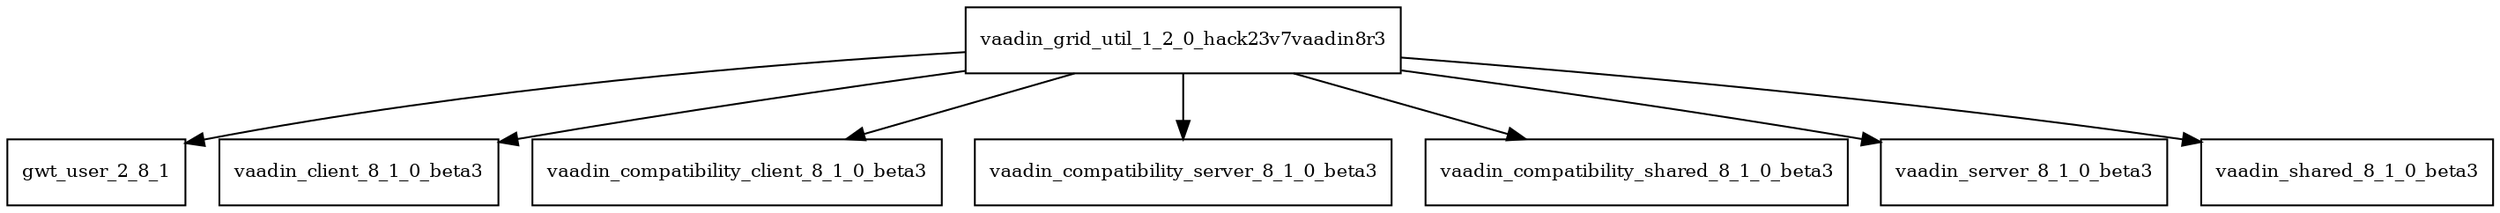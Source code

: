 digraph vaadin_grid_util_1_2_0_hack23v7vaadin8r3_dependencies {
  node [shape = box, fontsize=10.0];
  vaadin_grid_util_1_2_0_hack23v7vaadin8r3 -> gwt_user_2_8_1;
  vaadin_grid_util_1_2_0_hack23v7vaadin8r3 -> vaadin_client_8_1_0_beta3;
  vaadin_grid_util_1_2_0_hack23v7vaadin8r3 -> vaadin_compatibility_client_8_1_0_beta3;
  vaadin_grid_util_1_2_0_hack23v7vaadin8r3 -> vaadin_compatibility_server_8_1_0_beta3;
  vaadin_grid_util_1_2_0_hack23v7vaadin8r3 -> vaadin_compatibility_shared_8_1_0_beta3;
  vaadin_grid_util_1_2_0_hack23v7vaadin8r3 -> vaadin_server_8_1_0_beta3;
  vaadin_grid_util_1_2_0_hack23v7vaadin8r3 -> vaadin_shared_8_1_0_beta3;
}
